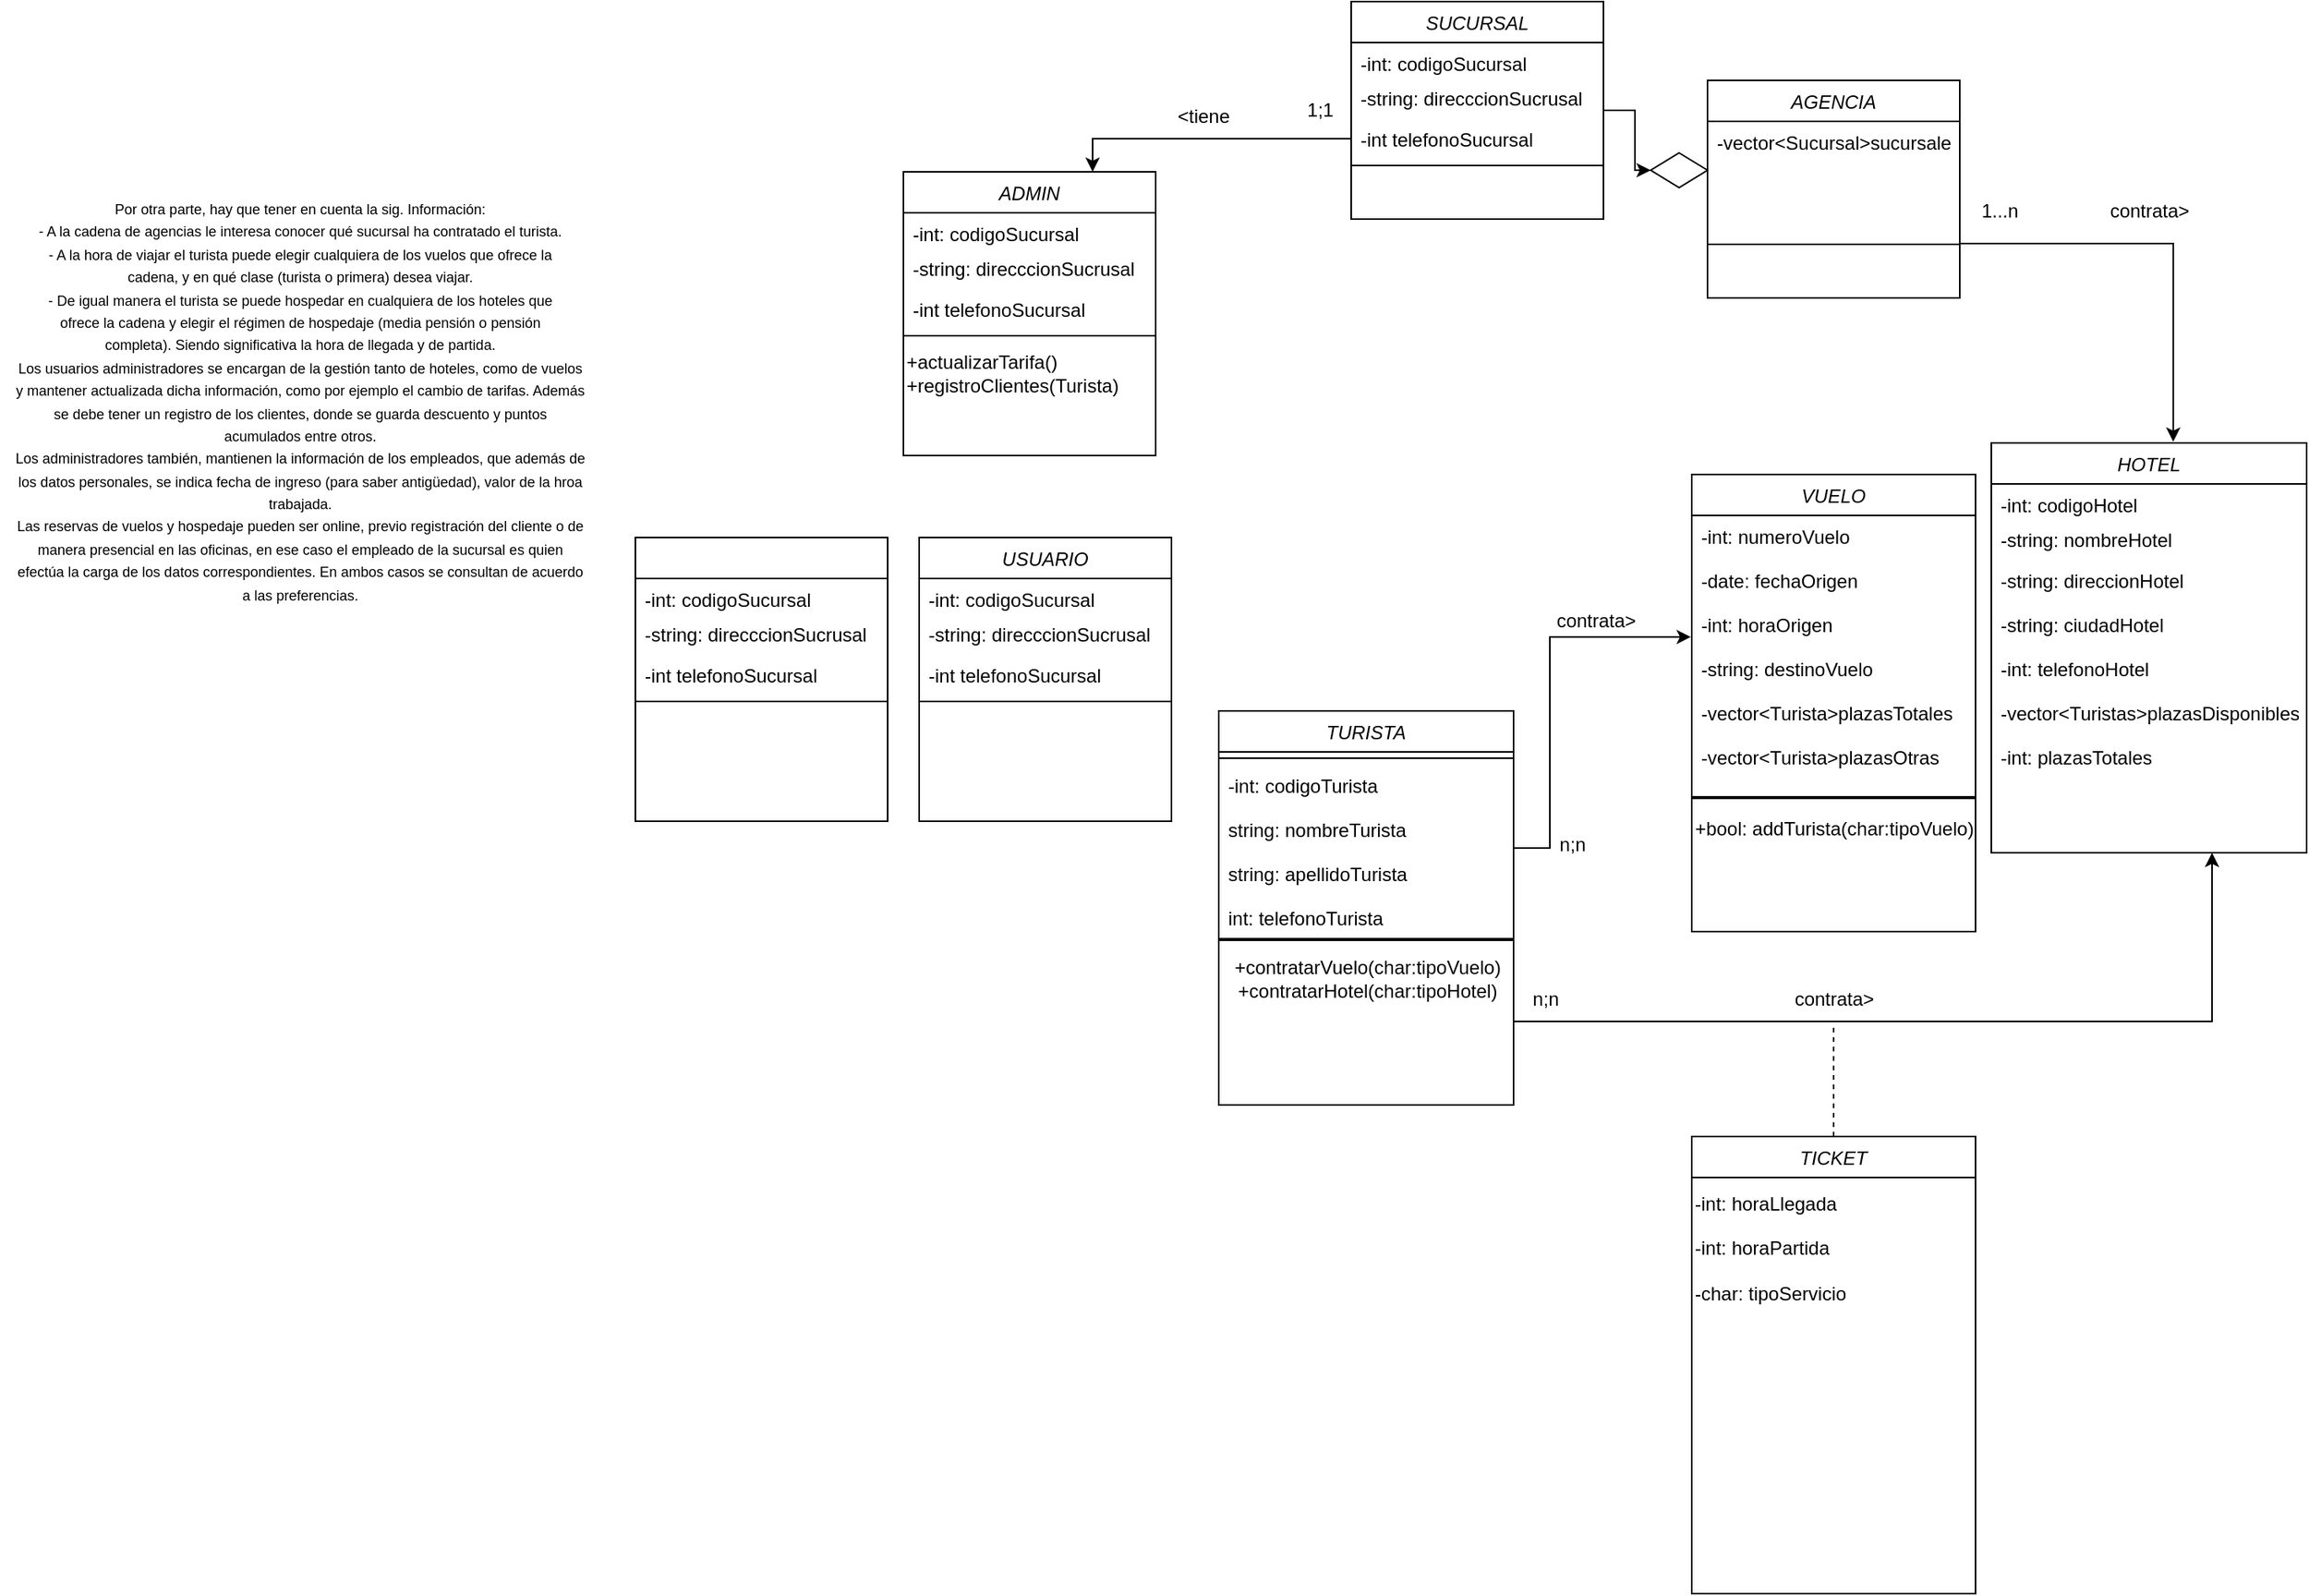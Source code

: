 <mxfile version="26.2.12">
  <diagram id="C5RBs43oDa-KdzZeNtuy" name="Page-1">
    <mxGraphModel dx="1747" dy="454" grid="1" gridSize="10" guides="1" tooltips="1" connect="1" arrows="1" fold="1" page="1" pageScale="1" pageWidth="827" pageHeight="1169" math="0" shadow="0">
      <root>
        <mxCell id="WIyWlLk6GJQsqaUBKTNV-0" />
        <mxCell id="WIyWlLk6GJQsqaUBKTNV-1" parent="WIyWlLk6GJQsqaUBKTNV-0" />
        <mxCell id="Xrv0vCx22JBJqTVyvg-u-27" style="edgeStyle=orthogonalEdgeStyle;rounded=0;orthogonalLoop=1;jettySize=auto;html=1;entryX=0;entryY=0.5;entryDx=0;entryDy=0;" edge="1" parent="WIyWlLk6GJQsqaUBKTNV-1" source="zkfFHV4jXpPFQw0GAbJ--0" target="Xrv0vCx22JBJqTVyvg-u-7">
          <mxGeometry relative="1" as="geometry" />
        </mxCell>
        <mxCell id="zkfFHV4jXpPFQw0GAbJ--0" value="SUCURSAL&#xa;" style="swimlane;fontStyle=2;align=center;verticalAlign=top;childLayout=stackLayout;horizontal=1;startSize=26;horizontalStack=0;resizeParent=1;resizeLast=0;collapsible=1;marginBottom=0;rounded=0;shadow=0;strokeWidth=1;" parent="WIyWlLk6GJQsqaUBKTNV-1" vertex="1">
          <mxGeometry x="64" y="50" width="160" height="138" as="geometry">
            <mxRectangle x="230" y="140" width="160" height="26" as="alternateBounds" />
          </mxGeometry>
        </mxCell>
        <mxCell id="zkfFHV4jXpPFQw0GAbJ--1" value="-int: codigoSucursal&#xa;" style="text;align=left;verticalAlign=top;spacingLeft=4;spacingRight=4;overflow=hidden;rotatable=0;points=[[0,0.5],[1,0.5]];portConstraint=eastwest;" parent="zkfFHV4jXpPFQw0GAbJ--0" vertex="1">
          <mxGeometry y="26" width="160" height="22" as="geometry" />
        </mxCell>
        <mxCell id="zkfFHV4jXpPFQw0GAbJ--2" value="-string: direcccionSucrusal" style="text;align=left;verticalAlign=top;spacingLeft=4;spacingRight=4;overflow=hidden;rotatable=0;points=[[0,0.5],[1,0.5]];portConstraint=eastwest;rounded=0;shadow=0;html=0;" parent="zkfFHV4jXpPFQw0GAbJ--0" vertex="1">
          <mxGeometry y="48" width="160" height="26" as="geometry" />
        </mxCell>
        <mxCell id="zkfFHV4jXpPFQw0GAbJ--3" value="-int telefonoSucursal" style="text;align=left;verticalAlign=top;spacingLeft=4;spacingRight=4;overflow=hidden;rotatable=0;points=[[0,0.5],[1,0.5]];portConstraint=eastwest;rounded=0;shadow=0;html=0;" parent="zkfFHV4jXpPFQw0GAbJ--0" vertex="1">
          <mxGeometry y="74" width="160" height="26" as="geometry" />
        </mxCell>
        <mxCell id="zkfFHV4jXpPFQw0GAbJ--4" value="" style="line;html=1;strokeWidth=1;align=left;verticalAlign=middle;spacingTop=-1;spacingLeft=3;spacingRight=3;rotatable=0;labelPosition=right;points=[];portConstraint=eastwest;" parent="zkfFHV4jXpPFQw0GAbJ--0" vertex="1">
          <mxGeometry y="100" width="160" height="8" as="geometry" />
        </mxCell>
        <mxCell id="Xrv0vCx22JBJqTVyvg-u-1" value="AGENCIA" style="swimlane;fontStyle=2;align=center;verticalAlign=top;childLayout=stackLayout;horizontal=1;startSize=26;horizontalStack=0;resizeParent=1;resizeLast=0;collapsible=1;marginBottom=0;rounded=0;shadow=0;strokeWidth=1;" vertex="1" parent="WIyWlLk6GJQsqaUBKTNV-1">
          <mxGeometry x="290" y="100" width="160" height="138" as="geometry">
            <mxRectangle x="290" y="100" width="160" height="26" as="alternateBounds" />
          </mxGeometry>
        </mxCell>
        <mxCell id="Xrv0vCx22JBJqTVyvg-u-2" value="-vector&lt;Sucursal&gt;sucursales" style="text;align=left;verticalAlign=top;spacingLeft=4;spacingRight=4;overflow=hidden;rotatable=0;points=[[0,0.5],[1,0.5]];portConstraint=eastwest;" vertex="1" parent="Xrv0vCx22JBJqTVyvg-u-1">
          <mxGeometry y="26" width="160" height="74" as="geometry" />
        </mxCell>
        <mxCell id="Xrv0vCx22JBJqTVyvg-u-5" value="" style="line;html=1;strokeWidth=1;align=left;verticalAlign=middle;spacingTop=-1;spacingLeft=3;spacingRight=3;rotatable=0;labelPosition=right;points=[];portConstraint=eastwest;" vertex="1" parent="Xrv0vCx22JBJqTVyvg-u-1">
          <mxGeometry y="100" width="160" height="8" as="geometry" />
        </mxCell>
        <mxCell id="Xrv0vCx22JBJqTVyvg-u-7" value="" style="rhombus;whiteSpace=wrap;html=1;" vertex="1" parent="WIyWlLk6GJQsqaUBKTNV-1">
          <mxGeometry x="254" y="146" width="36" height="22" as="geometry" />
        </mxCell>
        <mxCell id="Xrv0vCx22JBJqTVyvg-u-10" value="HOTEL" style="swimlane;fontStyle=2;align=center;verticalAlign=top;childLayout=stackLayout;horizontal=1;startSize=26;horizontalStack=0;resizeParent=1;resizeLast=0;collapsible=1;marginBottom=0;rounded=0;shadow=0;strokeWidth=1;" vertex="1" parent="WIyWlLk6GJQsqaUBKTNV-1">
          <mxGeometry x="470" y="330" width="200" height="260" as="geometry">
            <mxRectangle x="230" y="140" width="160" height="26" as="alternateBounds" />
          </mxGeometry>
        </mxCell>
        <mxCell id="Xrv0vCx22JBJqTVyvg-u-11" value="-int: codigoHotel" style="text;align=left;verticalAlign=top;spacingLeft=4;spacingRight=4;overflow=hidden;rotatable=0;points=[[0,0.5],[1,0.5]];portConstraint=eastwest;" vertex="1" parent="Xrv0vCx22JBJqTVyvg-u-10">
          <mxGeometry y="26" width="200" height="22" as="geometry" />
        </mxCell>
        <mxCell id="Xrv0vCx22JBJqTVyvg-u-12" value="-string: nombreHotel" style="text;align=left;verticalAlign=top;spacingLeft=4;spacingRight=4;overflow=hidden;rotatable=0;points=[[0,0.5],[1,0.5]];portConstraint=eastwest;rounded=0;shadow=0;html=0;" vertex="1" parent="Xrv0vCx22JBJqTVyvg-u-10">
          <mxGeometry y="48" width="200" height="26" as="geometry" />
        </mxCell>
        <mxCell id="Xrv0vCx22JBJqTVyvg-u-13" value="-string: direccionHotel&#xa;&#xa;-string: ciudadHotel&#xa;&#xa;-int: telefonoHotel&#xa;&#xa;-vector&lt;Turistas&gt;plazasDisponibles&#xa;&#xa;-int: plazasTotales" style="text;align=left;verticalAlign=top;spacingLeft=4;spacingRight=4;overflow=hidden;rotatable=0;points=[[0,0.5],[1,0.5]];portConstraint=eastwest;rounded=0;shadow=0;html=0;" vertex="1" parent="Xrv0vCx22JBJqTVyvg-u-10">
          <mxGeometry y="74" width="200" height="136" as="geometry" />
        </mxCell>
        <mxCell id="Xrv0vCx22JBJqTVyvg-u-19" style="edgeStyle=orthogonalEdgeStyle;rounded=0;orthogonalLoop=1;jettySize=auto;html=1;exitX=1;exitY=0.75;exitDx=0;exitDy=0;entryX=0.577;entryY=-0.003;entryDx=0;entryDy=0;entryPerimeter=0;" edge="1" parent="WIyWlLk6GJQsqaUBKTNV-1" source="Xrv0vCx22JBJqTVyvg-u-1" target="Xrv0vCx22JBJqTVyvg-u-10">
          <mxGeometry relative="1" as="geometry" />
        </mxCell>
        <mxCell id="Xrv0vCx22JBJqTVyvg-u-20" value="contrata&amp;gt;" style="text;html=1;align=center;verticalAlign=middle;resizable=0;points=[];autosize=1;strokeColor=none;fillColor=none;" vertex="1" parent="WIyWlLk6GJQsqaUBKTNV-1">
          <mxGeometry x="535" y="168" width="70" height="30" as="geometry" />
        </mxCell>
        <mxCell id="Xrv0vCx22JBJqTVyvg-u-21" value="1...n" style="text;html=1;align=center;verticalAlign=middle;resizable=0;points=[];autosize=1;strokeColor=none;fillColor=none;" vertex="1" parent="WIyWlLk6GJQsqaUBKTNV-1">
          <mxGeometry x="450" y="168" width="50" height="30" as="geometry" />
        </mxCell>
        <mxCell id="Xrv0vCx22JBJqTVyvg-u-22" value="TICKET" style="swimlane;fontStyle=2;align=center;verticalAlign=top;childLayout=stackLayout;horizontal=1;startSize=26;horizontalStack=0;resizeParent=1;resizeLast=0;collapsible=1;marginBottom=0;rounded=0;shadow=0;strokeWidth=1;" vertex="1" parent="WIyWlLk6GJQsqaUBKTNV-1">
          <mxGeometry x="280" y="770" width="180" height="290" as="geometry">
            <mxRectangle x="230" y="140" width="160" height="26" as="alternateBounds" />
          </mxGeometry>
        </mxCell>
        <mxCell id="Xrv0vCx22JBJqTVyvg-u-59" value="&lt;span style=&quot;background-color: transparent; color: light-dark(rgb(0, 0, 0), rgb(255, 255, 255));&quot;&gt;-int: horaLlegada&lt;/span&gt;&lt;div&gt;&lt;span style=&quot;background-color: transparent; color: light-dark(rgb(0, 0, 0), rgb(255, 255, 255));&quot;&gt;&lt;br&gt;&lt;/span&gt;&lt;/div&gt;&lt;div&gt;&lt;span style=&quot;background-color: transparent; color: light-dark(rgb(0, 0, 0), rgb(255, 255, 255));&quot;&gt;-int: horaPartida&lt;/span&gt;&lt;/div&gt;&lt;div&gt;&lt;span style=&quot;background-color: transparent; color: light-dark(rgb(0, 0, 0), rgb(255, 255, 255));&quot;&gt;&lt;br&gt;&lt;/span&gt;&lt;/div&gt;&lt;div&gt;&lt;span style=&quot;background-color: transparent; color: light-dark(rgb(0, 0, 0), rgb(255, 255, 255));&quot;&gt;-char: tipoServicio&lt;/span&gt;&lt;/div&gt;" style="text;html=1;align=left;verticalAlign=middle;resizable=0;points=[];autosize=1;strokeColor=none;fillColor=none;" vertex="1" parent="Xrv0vCx22JBJqTVyvg-u-22">
          <mxGeometry y="26" width="180" height="90" as="geometry" />
        </mxCell>
        <mxCell id="Xrv0vCx22JBJqTVyvg-u-28" value="&lt;div&gt;&lt;div&gt;&lt;font style=&quot;font-size: 9px;&quot;&gt;Por otra parte, hay que tener en cuenta la sig. Información:&lt;br/&gt;- A la cadena de agencias le interesa conocer qué sucursal ha contratado el turista.&lt;br/&gt;- A la hora de viajar el turista puede elegir cualquiera de los vuelos que ofrece la&lt;br/&gt;cadena, y en qué clase (turista o primera) desea viajar.&lt;br/&gt;- De igual manera el turista se puede hospedar en cualquiera de los hoteles que&lt;br/&gt;ofrece la cadena y elegir el régimen de hospedaje (media pensión o pensión&lt;br/&gt;completa). Siendo significativa la hora de llegada y de partida.&lt;br/&gt;Los usuarios administradores se encargan de la gestión tanto de hoteles, como de vuelos&lt;br/&gt;y mantener actualizada dicha información, como por ejemplo el cambio de tarifas. Además&lt;br/&gt;se debe tener un registro de los clientes, donde se guarda descuento y puntos&lt;br/&gt;acumulados entre otros.&lt;br/&gt;Los administradores también, mantienen la información de los empleados, que además de&lt;br/&gt;los datos personales, se indica fecha de ingreso (para saber antigüedad), valor de la hroa&lt;br/&gt;trabajada.&lt;br/&gt;Las reservas de vuelos y hospedaje pueden ser online, previo registración del cliente o de&lt;br/&gt;manera presencial en las oficinas, en ese caso el empleado de la sucursal es quien&lt;br/&gt;efectúa la carga de los datos correspondientes. En ambos casos se consultan de acuerdo&lt;br/&gt;a las preferencias.&lt;/font&gt;&lt;/div&gt;&lt;/div&gt;" style="text;html=1;align=center;verticalAlign=middle;resizable=0;points=[];autosize=1;strokeColor=none;fillColor=none;" vertex="1" parent="WIyWlLk6GJQsqaUBKTNV-1">
          <mxGeometry x="-793" y="168" width="380" height="270" as="geometry" />
        </mxCell>
        <mxCell id="Xrv0vCx22JBJqTVyvg-u-47" style="edgeStyle=orthogonalEdgeStyle;rounded=0;orthogonalLoop=1;jettySize=auto;html=1;exitX=1;exitY=0.75;exitDx=0;exitDy=0;" edge="1" parent="WIyWlLk6GJQsqaUBKTNV-1" source="Xrv0vCx22JBJqTVyvg-u-29">
          <mxGeometry relative="1" as="geometry">
            <mxPoint x="610" y="590" as="targetPoint" />
            <Array as="points">
              <mxPoint x="610" y="697" />
            </Array>
          </mxGeometry>
        </mxCell>
        <mxCell id="Xrv0vCx22JBJqTVyvg-u-29" value="TURISTA" style="swimlane;fontStyle=2;align=center;verticalAlign=top;childLayout=stackLayout;horizontal=1;startSize=26;horizontalStack=0;resizeParent=1;resizeLast=0;collapsible=1;marginBottom=0;rounded=0;shadow=0;strokeWidth=1;" vertex="1" parent="WIyWlLk6GJQsqaUBKTNV-1">
          <mxGeometry x="-20" y="500" width="187" height="250" as="geometry">
            <mxRectangle x="230" y="140" width="160" height="26" as="alternateBounds" />
          </mxGeometry>
        </mxCell>
        <mxCell id="Xrv0vCx22JBJqTVyvg-u-33" value="" style="line;html=1;strokeWidth=1;align=left;verticalAlign=middle;spacingTop=-1;spacingLeft=3;spacingRight=3;rotatable=0;labelPosition=right;points=[];portConstraint=eastwest;" vertex="1" parent="Xrv0vCx22JBJqTVyvg-u-29">
          <mxGeometry y="26" width="187" height="8" as="geometry" />
        </mxCell>
        <mxCell id="Xrv0vCx22JBJqTVyvg-u-34" value="-int: codigoTurista&#xa;&#xa;string: nombreTurista&#xa;&#xa;string: apellidoTurista&#xa;&#xa;int: telefonoTurista" style="text;align=left;verticalAlign=top;spacingLeft=4;spacingRight=4;overflow=hidden;rotatable=0;points=[[0,0.5],[1,0.5]];portConstraint=eastwest;" vertex="1" parent="Xrv0vCx22JBJqTVyvg-u-29">
          <mxGeometry y="34" width="187" height="106" as="geometry" />
        </mxCell>
        <mxCell id="Xrv0vCx22JBJqTVyvg-u-39" value="" style="line;strokeWidth=2;html=1;" vertex="1" parent="Xrv0vCx22JBJqTVyvg-u-29">
          <mxGeometry y="140" width="187" height="10" as="geometry" />
        </mxCell>
        <mxCell id="Xrv0vCx22JBJqTVyvg-u-40" value="+contratarVuelo(char:tipoVuelo)&lt;div&gt;&lt;span style=&quot;background-color: transparent; color: light-dark(rgb(0, 0, 0), rgb(255, 255, 255));&quot;&gt;+contratarHotel(char:tipoHotel)&lt;/span&gt;&lt;/div&gt;" style="text;html=1;align=center;verticalAlign=middle;resizable=0;points=[];autosize=1;strokeColor=none;fillColor=none;" vertex="1" parent="Xrv0vCx22JBJqTVyvg-u-29">
          <mxGeometry y="150" width="187" height="40" as="geometry" />
        </mxCell>
        <mxCell id="Xrv0vCx22JBJqTVyvg-u-44" value="contrata&amp;gt;" style="text;html=1;align=center;verticalAlign=middle;resizable=0;points=[];autosize=1;strokeColor=none;fillColor=none;" vertex="1" parent="WIyWlLk6GJQsqaUBKTNV-1">
          <mxGeometry x="184" y="428" width="70" height="30" as="geometry" />
        </mxCell>
        <mxCell id="Xrv0vCx22JBJqTVyvg-u-46" value="n;n" style="text;html=1;align=center;verticalAlign=middle;resizable=0;points=[];autosize=1;strokeColor=none;fillColor=none;" vertex="1" parent="WIyWlLk6GJQsqaUBKTNV-1">
          <mxGeometry x="184" y="570" width="40" height="30" as="geometry" />
        </mxCell>
        <mxCell id="Xrv0vCx22JBJqTVyvg-u-48" value="contrata&amp;gt;" style="text;html=1;align=center;verticalAlign=middle;resizable=0;points=[];autosize=1;strokeColor=none;fillColor=none;" vertex="1" parent="WIyWlLk6GJQsqaUBKTNV-1">
          <mxGeometry x="335" y="668" width="70" height="30" as="geometry" />
        </mxCell>
        <mxCell id="Xrv0vCx22JBJqTVyvg-u-49" value="n;n" style="text;html=1;align=center;verticalAlign=middle;resizable=0;points=[];autosize=1;strokeColor=none;fillColor=none;" vertex="1" parent="WIyWlLk6GJQsqaUBKTNV-1">
          <mxGeometry x="167" y="668" width="40" height="30" as="geometry" />
        </mxCell>
        <mxCell id="Xrv0vCx22JBJqTVyvg-u-52" value="" style="endArrow=none;dashed=1;html=1;rounded=0;" edge="1" parent="WIyWlLk6GJQsqaUBKTNV-1">
          <mxGeometry width="50" height="50" relative="1" as="geometry">
            <mxPoint x="370" y="770" as="sourcePoint" />
            <mxPoint x="370" y="700" as="targetPoint" />
          </mxGeometry>
        </mxCell>
        <mxCell id="Xrv0vCx22JBJqTVyvg-u-53" value="VUELO" style="swimlane;fontStyle=2;align=center;verticalAlign=top;childLayout=stackLayout;horizontal=1;startSize=26;horizontalStack=0;resizeParent=1;resizeLast=0;collapsible=1;marginBottom=0;rounded=0;shadow=0;strokeWidth=1;" vertex="1" parent="WIyWlLk6GJQsqaUBKTNV-1">
          <mxGeometry x="280" y="350" width="180" height="290" as="geometry">
            <mxRectangle x="230" y="140" width="160" height="26" as="alternateBounds" />
          </mxGeometry>
        </mxCell>
        <mxCell id="Xrv0vCx22JBJqTVyvg-u-54" value="-int: numeroVuelo&#xa;&#xa;-date: fechaOrigen&#xa;&#xa;-int: horaOrigen&#xa;&#xa;-string: destinoVuelo&#xa;&#xa;-vector&lt;Turista&gt;plazasTotales&#xa;&#xa;-vector&lt;Turista&gt;plazasOtras" style="text;align=left;verticalAlign=top;spacingLeft=4;spacingRight=4;overflow=hidden;rotatable=0;points=[[0,0.5],[1,0.5]];portConstraint=eastwest;" vertex="1" parent="Xrv0vCx22JBJqTVyvg-u-53">
          <mxGeometry y="26" width="180" height="174" as="geometry" />
        </mxCell>
        <mxCell id="Xrv0vCx22JBJqTVyvg-u-55" value="" style="line;strokeWidth=2;html=1;" vertex="1" parent="Xrv0vCx22JBJqTVyvg-u-53">
          <mxGeometry y="200" width="180" height="10" as="geometry" />
        </mxCell>
        <mxCell id="Xrv0vCx22JBJqTVyvg-u-56" value="+bool: addTurista(char:tipoVuelo)" style="text;html=1;align=center;verticalAlign=middle;resizable=0;points=[];autosize=1;strokeColor=none;fillColor=none;" vertex="1" parent="Xrv0vCx22JBJqTVyvg-u-53">
          <mxGeometry y="210" width="180" height="30" as="geometry" />
        </mxCell>
        <mxCell id="Xrv0vCx22JBJqTVyvg-u-57" style="edgeStyle=orthogonalEdgeStyle;rounded=0;orthogonalLoop=1;jettySize=auto;html=1;exitX=1;exitY=0.5;exitDx=0;exitDy=0;entryX=-0.003;entryY=0.443;entryDx=0;entryDy=0;entryPerimeter=0;" edge="1" parent="WIyWlLk6GJQsqaUBKTNV-1" source="Xrv0vCx22JBJqTVyvg-u-34" target="Xrv0vCx22JBJqTVyvg-u-54">
          <mxGeometry relative="1" as="geometry">
            <Array as="points">
              <mxPoint x="190" y="587" />
              <mxPoint x="190" y="453" />
            </Array>
          </mxGeometry>
        </mxCell>
        <mxCell id="Xrv0vCx22JBJqTVyvg-u-60" value="ADMIN" style="swimlane;fontStyle=2;align=center;verticalAlign=top;childLayout=stackLayout;horizontal=1;startSize=26;horizontalStack=0;resizeParent=1;resizeLast=0;collapsible=1;marginBottom=0;rounded=0;shadow=0;strokeWidth=1;" vertex="1" parent="WIyWlLk6GJQsqaUBKTNV-1">
          <mxGeometry x="-220" y="158" width="160" height="180" as="geometry">
            <mxRectangle x="230" y="140" width="160" height="26" as="alternateBounds" />
          </mxGeometry>
        </mxCell>
        <mxCell id="Xrv0vCx22JBJqTVyvg-u-61" value="-int: codigoSucursal&#xa;" style="text;align=left;verticalAlign=top;spacingLeft=4;spacingRight=4;overflow=hidden;rotatable=0;points=[[0,0.5],[1,0.5]];portConstraint=eastwest;" vertex="1" parent="Xrv0vCx22JBJqTVyvg-u-60">
          <mxGeometry y="26" width="160" height="22" as="geometry" />
        </mxCell>
        <mxCell id="Xrv0vCx22JBJqTVyvg-u-62" value="-string: direcccionSucrusal" style="text;align=left;verticalAlign=top;spacingLeft=4;spacingRight=4;overflow=hidden;rotatable=0;points=[[0,0.5],[1,0.5]];portConstraint=eastwest;rounded=0;shadow=0;html=0;" vertex="1" parent="Xrv0vCx22JBJqTVyvg-u-60">
          <mxGeometry y="48" width="160" height="26" as="geometry" />
        </mxCell>
        <mxCell id="Xrv0vCx22JBJqTVyvg-u-63" value="-int telefonoSucursal" style="text;align=left;verticalAlign=top;spacingLeft=4;spacingRight=4;overflow=hidden;rotatable=0;points=[[0,0.5],[1,0.5]];portConstraint=eastwest;rounded=0;shadow=0;html=0;" vertex="1" parent="Xrv0vCx22JBJqTVyvg-u-60">
          <mxGeometry y="74" width="160" height="26" as="geometry" />
        </mxCell>
        <mxCell id="Xrv0vCx22JBJqTVyvg-u-64" value="" style="line;html=1;strokeWidth=1;align=left;verticalAlign=middle;spacingTop=-1;spacingLeft=3;spacingRight=3;rotatable=0;labelPosition=right;points=[];portConstraint=eastwest;" vertex="1" parent="Xrv0vCx22JBJqTVyvg-u-60">
          <mxGeometry y="100" width="160" height="8" as="geometry" />
        </mxCell>
        <mxCell id="Xrv0vCx22JBJqTVyvg-u-75" value="+actualizarTarifa()&lt;div&gt;+registroClientes(Turista)&lt;/div&gt;" style="text;html=1;align=left;verticalAlign=middle;resizable=0;points=[];autosize=1;strokeColor=none;fillColor=none;" vertex="1" parent="Xrv0vCx22JBJqTVyvg-u-60">
          <mxGeometry y="108" width="160" height="40" as="geometry" />
        </mxCell>
        <mxCell id="Xrv0vCx22JBJqTVyvg-u-65" value="USUARIO" style="swimlane;fontStyle=2;align=center;verticalAlign=top;childLayout=stackLayout;horizontal=1;startSize=26;horizontalStack=0;resizeParent=1;resizeLast=0;collapsible=1;marginBottom=0;rounded=0;shadow=0;strokeWidth=1;" vertex="1" parent="WIyWlLk6GJQsqaUBKTNV-1">
          <mxGeometry x="-210" y="390" width="160" height="180" as="geometry">
            <mxRectangle x="230" y="140" width="160" height="26" as="alternateBounds" />
          </mxGeometry>
        </mxCell>
        <mxCell id="Xrv0vCx22JBJqTVyvg-u-66" value="-int: codigoSucursal&#xa;" style="text;align=left;verticalAlign=top;spacingLeft=4;spacingRight=4;overflow=hidden;rotatable=0;points=[[0,0.5],[1,0.5]];portConstraint=eastwest;" vertex="1" parent="Xrv0vCx22JBJqTVyvg-u-65">
          <mxGeometry y="26" width="160" height="22" as="geometry" />
        </mxCell>
        <mxCell id="Xrv0vCx22JBJqTVyvg-u-67" value="-string: direcccionSucrusal" style="text;align=left;verticalAlign=top;spacingLeft=4;spacingRight=4;overflow=hidden;rotatable=0;points=[[0,0.5],[1,0.5]];portConstraint=eastwest;rounded=0;shadow=0;html=0;" vertex="1" parent="Xrv0vCx22JBJqTVyvg-u-65">
          <mxGeometry y="48" width="160" height="26" as="geometry" />
        </mxCell>
        <mxCell id="Xrv0vCx22JBJqTVyvg-u-68" value="-int telefonoSucursal" style="text;align=left;verticalAlign=top;spacingLeft=4;spacingRight=4;overflow=hidden;rotatable=0;points=[[0,0.5],[1,0.5]];portConstraint=eastwest;rounded=0;shadow=0;html=0;" vertex="1" parent="Xrv0vCx22JBJqTVyvg-u-65">
          <mxGeometry y="74" width="160" height="26" as="geometry" />
        </mxCell>
        <mxCell id="Xrv0vCx22JBJqTVyvg-u-69" value="" style="line;html=1;strokeWidth=1;align=left;verticalAlign=middle;spacingTop=-1;spacingLeft=3;spacingRight=3;rotatable=0;labelPosition=right;points=[];portConstraint=eastwest;" vertex="1" parent="Xrv0vCx22JBJqTVyvg-u-65">
          <mxGeometry y="100" width="160" height="8" as="geometry" />
        </mxCell>
        <mxCell id="Xrv0vCx22JBJqTVyvg-u-70" value="" style="swimlane;fontStyle=2;align=center;verticalAlign=top;childLayout=stackLayout;horizontal=1;startSize=26;horizontalStack=0;resizeParent=1;resizeLast=0;collapsible=1;marginBottom=0;rounded=0;shadow=0;strokeWidth=1;" vertex="1" parent="WIyWlLk6GJQsqaUBKTNV-1">
          <mxGeometry x="-390" y="390" width="160" height="180" as="geometry">
            <mxRectangle x="230" y="140" width="160" height="26" as="alternateBounds" />
          </mxGeometry>
        </mxCell>
        <mxCell id="Xrv0vCx22JBJqTVyvg-u-71" value="-int: codigoSucursal&#xa;" style="text;align=left;verticalAlign=top;spacingLeft=4;spacingRight=4;overflow=hidden;rotatable=0;points=[[0,0.5],[1,0.5]];portConstraint=eastwest;" vertex="1" parent="Xrv0vCx22JBJqTVyvg-u-70">
          <mxGeometry y="26" width="160" height="22" as="geometry" />
        </mxCell>
        <mxCell id="Xrv0vCx22JBJqTVyvg-u-72" value="-string: direcccionSucrusal" style="text;align=left;verticalAlign=top;spacingLeft=4;spacingRight=4;overflow=hidden;rotatable=0;points=[[0,0.5],[1,0.5]];portConstraint=eastwest;rounded=0;shadow=0;html=0;" vertex="1" parent="Xrv0vCx22JBJqTVyvg-u-70">
          <mxGeometry y="48" width="160" height="26" as="geometry" />
        </mxCell>
        <mxCell id="Xrv0vCx22JBJqTVyvg-u-73" value="-int telefonoSucursal" style="text;align=left;verticalAlign=top;spacingLeft=4;spacingRight=4;overflow=hidden;rotatable=0;points=[[0,0.5],[1,0.5]];portConstraint=eastwest;rounded=0;shadow=0;html=0;" vertex="1" parent="Xrv0vCx22JBJqTVyvg-u-70">
          <mxGeometry y="74" width="160" height="26" as="geometry" />
        </mxCell>
        <mxCell id="Xrv0vCx22JBJqTVyvg-u-74" value="" style="line;html=1;strokeWidth=1;align=left;verticalAlign=middle;spacingTop=-1;spacingLeft=3;spacingRight=3;rotatable=0;labelPosition=right;points=[];portConstraint=eastwest;" vertex="1" parent="Xrv0vCx22JBJqTVyvg-u-70">
          <mxGeometry y="100" width="160" height="8" as="geometry" />
        </mxCell>
        <mxCell id="Xrv0vCx22JBJqTVyvg-u-78" style="edgeStyle=orthogonalEdgeStyle;rounded=0;orthogonalLoop=1;jettySize=auto;html=1;exitX=0;exitY=0.5;exitDx=0;exitDy=0;entryX=0.75;entryY=0;entryDx=0;entryDy=0;" edge="1" parent="WIyWlLk6GJQsqaUBKTNV-1" source="zkfFHV4jXpPFQw0GAbJ--3" target="Xrv0vCx22JBJqTVyvg-u-60">
          <mxGeometry relative="1" as="geometry" />
        </mxCell>
        <mxCell id="Xrv0vCx22JBJqTVyvg-u-79" value="&amp;lt;tiene" style="text;html=1;align=center;verticalAlign=middle;resizable=0;points=[];autosize=1;strokeColor=none;fillColor=none;" vertex="1" parent="WIyWlLk6GJQsqaUBKTNV-1">
          <mxGeometry x="-60" y="108" width="60" height="30" as="geometry" />
        </mxCell>
        <mxCell id="Xrv0vCx22JBJqTVyvg-u-81" value="1;1" style="text;html=1;align=center;verticalAlign=middle;resizable=0;points=[];autosize=1;strokeColor=none;fillColor=none;" vertex="1" parent="WIyWlLk6GJQsqaUBKTNV-1">
          <mxGeometry x="24" y="104" width="40" height="30" as="geometry" />
        </mxCell>
      </root>
    </mxGraphModel>
  </diagram>
</mxfile>
